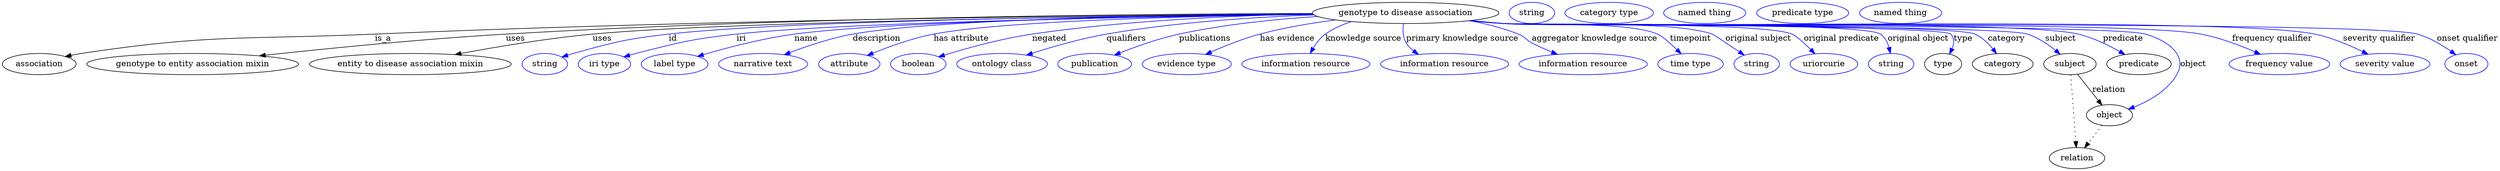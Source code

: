 digraph {
	graph [bb="0,0,4225.4,283"];
	node [label="\N"];
	"genotype to disease association"	[height=0.5,
		label="genotype to disease association",
		pos="2374.4,265",
		width=4.3871];
	association	[height=0.5,
		pos="62.394,178",
		width=1.7332];
	"genotype to disease association" -> association	[label=is_a,
		lp="645.39,221.5",
		pos="e,106.72,190.68 2216.9,263.27 1911.1,261.32 1215.7,254.25 631.39,229 410.23,219.44 353.31,228.88 134.39,196 128.62,195.13 122.62,\
194.04 116.66,192.82"];
	"genotype to entity association mixin"	[height=0.5,
		pos="322.39,178",
		width=4.9829];
	"genotype to disease association" -> "genotype to entity association mixin"	[label=uses,
		lp="868.89,221.5",
		pos="e,435.43,192.01 2216.5,264.06 1939.9,263.34 1349.8,258.14 852.39,229 712.74,220.82 552.94,204.83 445.64,193.13"];
	"entity to disease association mixin"	[height=0.5,
		pos="690.39,178",
		width=4.7482];
	"genotype to disease association" -> "entity to disease association mixin"	[label=uses,
		lp="1015.9,221.5",
		pos="e,766.22,194.2 2217.8,262.67 1909,259.62 1231.4,250.63 999.39,229 923.54,221.93 838.09,207.61 776.31,196.1"];
	id	[color=blue,
		height=0.5,
		label=string,
		pos="917.39,178",
		width=1.0652];
	"genotype to disease association" -> id	[color=blue,
		label=id,
		lp="1136.4,221.5",
		pos="e,946.37,190.01 2217.4,262.92 1931.3,260.4 1335.4,252.45 1129.4,229 1055.5,220.59 1037.1,215.79 965.39,196 962.28,195.14 959.08,\
194.18 955.89,193.17",
		style=solid];
	iri	[color=blue,
		height=0.5,
		label="iri type",
		pos="1018.4,178",
		width=1.2277];
	"genotype to disease association" -> iri	[color=blue,
		label=iri,
		lp="1254.4,221.5",
		pos="e,1051,190.16 2218.2,262.15 1954.1,258.53 1429.8,249.02 1246.4,229 1167.7,220.41 1148.1,215.46 1071.4,196 1068,195.13 1064.4,194.16 \
1060.9,193.14",
		style=solid];
	name	[color=blue,
		height=0.5,
		label="label type",
		pos="1137.4,178",
		width=1.5707];
	"genotype to disease association" -> name	[color=blue,
		label=name,
		lp="1359.4,221.5",
		pos="e,1176,191.18 2217.7,262.62 1971.3,259.78 1504.2,251.54 1339.4,229 1286,221.7 1226.2,205.92 1185.6,194.03",
		style=solid];
	description	[color=blue,
		height=0.5,
		label="narrative text",
		pos="1287.4,178",
		width=2.0943];
	"genotype to disease association" -> description	[color=blue,
		label=description,
		lp="1478.9,221.5",
		pos="e,1323,193.95 2216.8,263.47 1990,261.79 1583,255.1 1438.4,229 1401.9,222.41 1362.1,208.97 1332.6,197.69",
		style=solid];
	"has attribute"	[color=blue,
		height=0.5,
		label=attribute,
		pos="1432.4,178",
		width=1.4443];
	"genotype to disease association" -> "has attribute"	[color=blue,
		label="has attribute",
		lp="1621.4,221.5",
		pos="e,1463,192.73 2217.7,262.61 2020.5,259.9 1693.2,251.99 1574.4,229 1538.9,222.14 1500.4,208.11 1472.4,196.66",
		style=solid];
	negated	[color=blue,
		height=0.5,
		label=boolean,
		pos="1549.4,178",
		width=1.2999];
	"genotype to disease association" -> negated	[color=blue,
		label=negated,
		lp="1770.4,221.5",
		pos="e,1583.6,190.33 2217.2,263.2 2088.6,260.65 1902.4,252.65 1741.4,229 1689.8,221.42 1632,205.31 1593.5,193.41",
		style=solid];
	qualifiers	[color=blue,
		height=0.5,
		label="ontology class",
		pos="1690.4,178",
		width=2.1304];
	"genotype to disease association" -> qualifiers	[color=blue,
		label=qualifiers,
		lp="1900.9,221.5",
		pos="e,1731.7,193.28 2219.2,261.57 2118.3,257.95 1984.3,249.32 1867.4,229 1824.1,221.48 1776.2,207.6 1741.2,196.37",
		style=solid];
	publications	[color=blue,
		height=0.5,
		label=publication,
		pos="1847.4,178",
		width=1.7332];
	"genotype to disease association" -> publications	[color=blue,
		label=publications,
		lp="2034.4,221.5",
		pos="e,1880.8,193.32 2225.4,258.94 2153.7,254.34 2066.9,245.61 1990.4,229 1955.9,221.52 1918.3,208.14 1890.3,197.11",
		style=solid];
	"has evidence"	[color=blue,
		height=0.5,
		label="evidence type",
		pos="2003.4,178",
		width=2.0943];
	"genotype to disease association" -> "has evidence"	[color=blue,
		label="has evidence",
		lp="2173.9,221.5",
		pos="e,2035.3,194.37 2255.7,253.11 2214.7,247.78 2168.6,240.05 2127.4,229 2099,221.39 2068.4,209.08 2044.7,198.58",
		style=solid];
	"knowledge source"	[color=blue,
		height=0.5,
		label="information resource",
		pos="2205.4,178",
		width=3.015];
	"genotype to disease association" -> "knowledge source"	[color=blue,
		label="knowledge source",
		lp="2302.9,221.5",
		pos="e,2212.8,196.24 2282.5,250.22 2266.9,245.2 2251.5,238.34 2238.4,229 2229.8,222.9 2222.9,213.84 2217.6,205.1",
		style=solid];
	"primary knowledge source"	[color=blue,
		height=0.5,
		label="information resource",
		pos="2440.4,178",
		width=3.015];
	"genotype to disease association" -> "primary knowledge source"	[color=blue,
		label="primary knowledge source",
		lp="2470.4,221.5",
		pos="e,2396,194.65 2370.6,246.59 2369.3,236.37 2369.5,223.63 2375.4,214 2378.6,208.82 2382.8,204.35 2387.6,200.52",
		style=solid];
	"aggregator knowledge source"	[color=blue,
		height=0.5,
		label="information resource",
		pos="2675.4,178",
		width=3.015];
	"genotype to disease association" -> "aggregator knowledge source"	[color=blue,
		label="aggregator knowledge source",
		lp="2694.9,221.5",
		pos="e,2631.7,194.64 2482.6,251.86 2510.2,246.69 2539.4,239.37 2565.4,229 2576.7,224.48 2577.6,219.64 2588.4,214 2599.1,208.42 2610.9,\
203.13 2622.3,198.44",
		style=solid];
	timepoint	[color=blue,
		height=0.5,
		label="time type",
		pos="2857.4,178",
		width=1.5346];
	"genotype to disease association" -> timepoint	[color=blue,
		label=timepoint,
		lp="2857.4,221.5",
		pos="e,2841.4,195.4 2485.7,252.16 2504.3,250.33 2523.4,248.54 2541.4,247 2599.1,242.07 2748,251.5 2801.4,229 2808.8,225.86 2822.2,214.06 \
2834,202.7",
		style=solid];
	"original subject"	[color=blue,
		height=0.5,
		label=string,
		pos="2969.4,178",
		width=1.0652];
	"genotype to disease association" -> "original subject"	[color=blue,
		label="original subject",
		lp="2972.4,221.5",
		pos="e,2948.3,193.27 2484.4,252.01 2503.4,250.16 2522.9,248.41 2541.4,247 2619.7,241.02 2819.8,253.67 2894.4,229 2895.7,228.56 2919.4,\
212.71 2939.8,198.98",
		style=solid];
	"original predicate"	[color=blue,
		height=0.5,
		label=uriorcurie,
		pos="3083.4,178",
		width=1.5887];
	"genotype to disease association" -> "original predicate"	[color=blue,
		label="original predicate",
		lp="3112.9,221.5",
		pos="e,3068.1,195.47 2483,251.92 2502.4,250.05 2522.5,248.31 2541.4,247 2595.5,243.25 2979.2,249.72 3029.4,229 3036.7,225.98 3049.6,214.17 \
3060.9,202.79",
		style=solid];
	"original object"	[color=blue,
		height=0.5,
		label=string,
		pos="3197.4,178",
		width=1.0652];
	"genotype to disease association" -> "original object"	[color=blue,
		label="original object",
		lp="3242.9,221.5",
		pos="e,3196,196.32 2482.5,251.82 2502.1,249.95 2522.3,248.24 2541.4,247 2576.8,244.7 3150.7,249.8 3179.4,229 3186.8,223.63 3191.2,214.92 \
3193.8,206.26",
		style=solid];
	type	[height=0.5,
		pos="3285.4,178",
		width=0.86659];
	"genotype to disease association" -> type	[color=blue,
		label=type,
		lp="3319.4,221.5",
		pos="e,3296.4,194.96 2482.1,251.8 2501.8,249.92 2522.2,248.2 2541.4,247 2562.4,245.68 3283.7,244.05 3298.4,229 3304.8,222.4 3304,213.04 \
3300.7,204.2",
		style=solid];
	category	[height=0.5,
		pos="3386.4,178",
		width=1.4263];
	"genotype to disease association" -> category	[color=blue,
		label=category,
		lp="3392.9,221.5",
		pos="e,3375.9,195.82 2482.1,251.78 2501.8,249.9 2522.2,248.19 2541.4,247 2585.7,244.25 3298.9,247.06 3339.4,229 3351.5,223.62 3361.9,\
213.51 3369.9,203.78",
		style=solid];
	subject	[height=0.5,
		pos="3500.4,178",
		width=1.2277];
	"genotype to disease association" -> subject	[color=blue,
		label=subject,
		lp="3484.4,221.5",
		pos="e,3483.9,194.72 2481.6,251.78 2501.5,249.89 2522.1,248.18 2541.4,247 2590.6,244 3381.5,244.21 3428.4,229 3445.9,223.34 3462.8,211.92 \
3475.9,201.42",
		style=solid];
	predicate	[height=0.5,
		pos="3617.4,178",
		width=1.5165];
	"genotype to disease association" -> predicate	[color=blue,
		label=predicate,
		lp="3590.4,221.5",
		pos="e,3593.5,194.29 2481.6,251.75 2501.5,249.87 2522,248.16 2541.4,247 2649.3,240.52 3409.2,254.2 3514.4,229 3539.3,223.04 3565.1,210.45 \
3584.7,199.39",
		style=solid];
	object	[height=0.5,
		pos="3567.4,91",
		width=1.0832];
	"genotype to disease association" -> object	[color=blue,
		label=object,
		lp="3709.4,178",
		pos="e,3599.5,101.28 2481.6,251.72 2501.5,249.84 2522,248.14 2541.4,247 2601.7,243.44 3570.5,246.08 3628.4,229 3665.5,218.06 3700.5,193.63 \
3681.4,160 3666,132.81 3634.9,115.34 3609,104.93",
		style=solid];
	"frequency qualifier"	[color=blue,
		height=0.5,
		label="frequency value",
		pos="3855.4,178",
		width=2.3651];
	"genotype to disease association" -> "frequency qualifier"	[color=blue,
		label="frequency qualifier",
		lp="3843.4,221.5",
		pos="e,3823.2,194.68 2481.6,251.7 2501.5,249.82 2522,248.13 2541.4,247 2672.4,239.35 3593.5,253.45 3722.4,229 3754.1,222.99 3788.1,210.07 \
3813.8,198.87",
		style=solid];
	"severity qualifier"	[color=blue,
		height=0.5,
		label="severity value",
		pos="4034.4,178",
		width=2.1123];
	"genotype to disease association" -> "severity qualifier"	[color=blue,
		label="severity qualifier",
		lp="4024.4,221.5",
		pos="e,4005.6,194.82 2481.2,251.71 2501.2,249.81 2521.9,248.12 2541.4,247 2693.8,238.26 3765.9,260.15 3915.4,229 3943.7,223.09 3973.8,\
210.41 3996.6,199.3",
		style=solid];
	"onset qualifier"	[color=blue,
		height=0.5,
		label=onset,
		pos="4171.4,178",
		width=1.011];
	"genotype to disease association" -> "onset qualifier"	[color=blue,
		label="onset qualifier",
		lp="4173.9,221.5",
		pos="e,4153.5,193.83 2481.2,251.69 2501.2,249.79 2521.9,248.1 2541.4,247 2627.3,242.14 4006.7,252.73 4089.4,229 4109.6,223.19 4129.8,\
210.96 4145.1,200.04",
		style=solid];
	association_type	[color=blue,
		height=0.5,
		label=string,
		pos="2588.4,265",
		width=1.0652];
	association_category	[color=blue,
		height=0.5,
		label="category type",
		pos="2719.4,265",
		width=2.0762];
	subject -> object	[label=relation,
		lp="3566.4,134.5",
		pos="e,3554.7,108.05 3513.3,160.61 3523.3,147.95 3537.3,130.24 3548.5,115.98"];
	relation	[height=0.5,
		pos="3512.4,18",
		width=1.2999];
	subject -> relation	[pos="e,3511.1,36.188 3501.7,159.79 3503.8,132.48 3507.8,78.994 3510.3,46.38",
		style=dotted];
	"genotype to disease association_subject"	[color=blue,
		height=0.5,
		label="named thing",
		pos="2881.4,265",
		width=1.9318];
	"genotype to disease association_predicate"	[color=blue,
		height=0.5,
		label="predicate type",
		pos="3047.4,265",
		width=2.1665];
	object -> relation	[pos="e,3525.2,35.54 3554.9,73.889 3548,64.939 3539.2,53.617 3531.4,43.584",
		style=dotted];
	"genotype to disease association_object"	[color=blue,
		height=0.5,
		label="named thing",
		pos="3213.4,265",
		width=1.9318];
}
